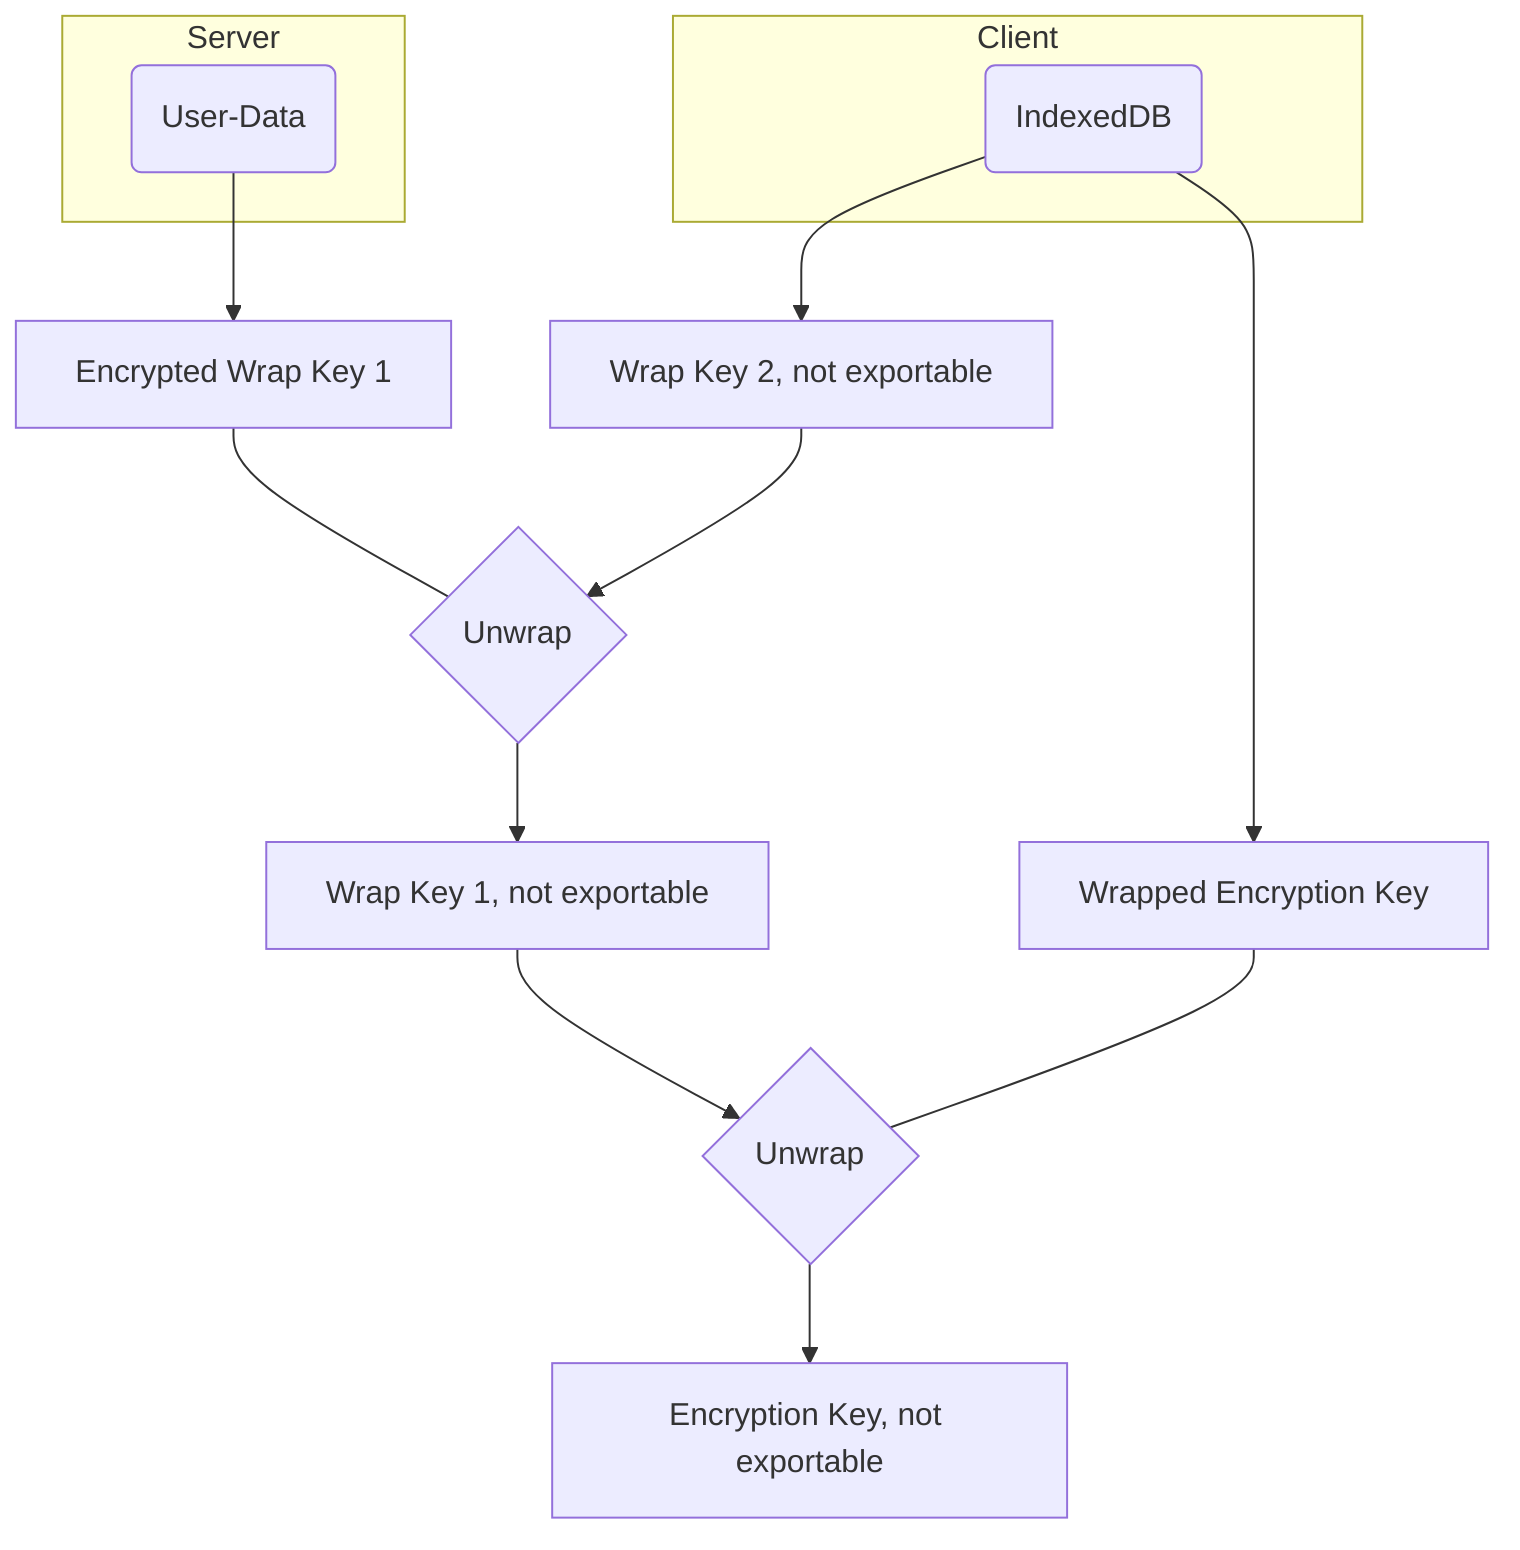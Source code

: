 graph TD
  subgraph Client
    I(IndexedDB)
  end
  subgraph Server
    U(User-Data)
  end
  I-->WK2[Wrap Key 2, not exportable]
  I-->WEK[Wrapped Encryption Key]
  U-->EWK1[Encrypted Wrap Key 1]
  
  
  WK2 --> U1
  EWK1 --- U1{Unwrap} --> WK1[Wrap Key 1, not exportable]
  WK1 --> U2
  WEK --- U2{Unwrap} --> K[Encryption Key, not exportable]